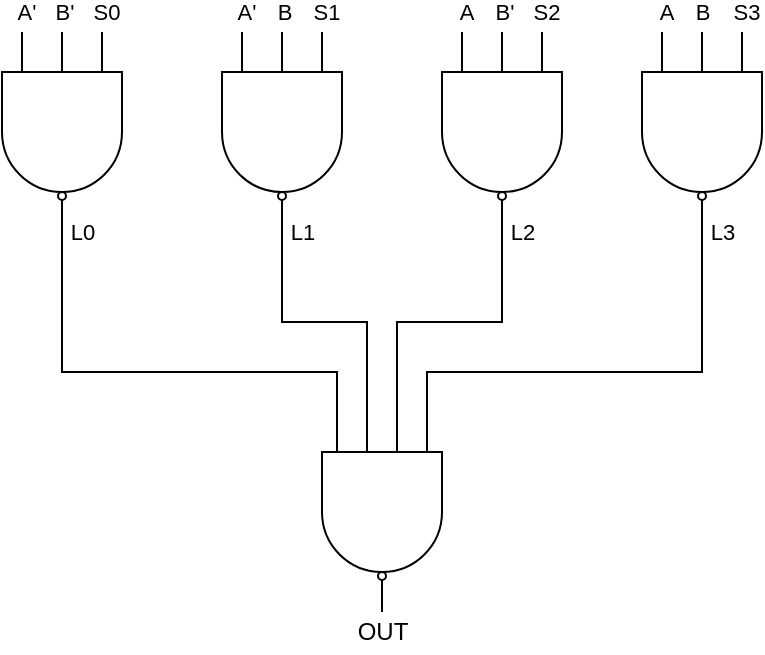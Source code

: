 <mxfile version="13.7.1" type="github">
  <diagram id="v4z71Zi-yq8gm4GYkrE3" name="Page-1">
    <mxGraphModel dx="788" dy="492" grid="1" gridSize="10" guides="1" tooltips="1" connect="1" arrows="1" fold="1" page="1" pageScale="1" pageWidth="850" pageHeight="1100" math="0" shadow="0">
      <root>
        <mxCell id="0" />
        <mxCell id="1" parent="0" />
        <mxCell id="EZ5JNh-nYhdaD2HAmFAv-8" style="edgeStyle=orthogonalEdgeStyle;rounded=0;orthogonalLoop=1;jettySize=auto;html=1;exitX=1;exitY=0.5;exitDx=0;exitDy=0;exitPerimeter=0;entryX=0;entryY=0.875;entryDx=0;entryDy=0;entryPerimeter=0;endArrow=none;endFill=0;" edge="1" parent="1" source="EZ5JNh-nYhdaD2HAmFAv-1" target="EZ5JNh-nYhdaD2HAmFAv-6">
          <mxGeometry relative="1" as="geometry">
            <Array as="points">
              <mxPoint x="310" y="300" />
              <mxPoint x="448" y="300" />
            </Array>
          </mxGeometry>
        </mxCell>
        <mxCell id="EZ5JNh-nYhdaD2HAmFAv-13" value="L0" style="edgeLabel;html=1;align=center;verticalAlign=middle;resizable=0;points=[];" vertex="1" connectable="0" parent="EZ5JNh-nYhdaD2HAmFAv-8">
          <mxGeometry x="-0.807" relative="1" as="geometry">
            <mxPoint x="10" y="-21.94" as="offset" />
          </mxGeometry>
        </mxCell>
        <mxCell id="EZ5JNh-nYhdaD2HAmFAv-1" value="" style="verticalLabelPosition=bottom;shadow=0;dashed=0;align=center;html=1;verticalAlign=top;shape=mxgraph.electrical.logic_gates.logic_gate;operation=and;negating=1;rotation=90;numInputs=3;" vertex="1" parent="1">
          <mxGeometry x="260" y="150" width="100" height="60" as="geometry" />
        </mxCell>
        <mxCell id="EZ5JNh-nYhdaD2HAmFAv-9" style="edgeStyle=orthogonalEdgeStyle;rounded=0;orthogonalLoop=1;jettySize=auto;html=1;exitX=1;exitY=0.5;exitDx=0;exitDy=0;exitPerimeter=0;entryX=0;entryY=0.625;entryDx=0;entryDy=0;entryPerimeter=0;endArrow=none;endFill=0;" edge="1" parent="1" source="EZ5JNh-nYhdaD2HAmFAv-2" target="EZ5JNh-nYhdaD2HAmFAv-6">
          <mxGeometry relative="1" as="geometry" />
        </mxCell>
        <mxCell id="EZ5JNh-nYhdaD2HAmFAv-14" value="L1" style="edgeLabel;html=1;align=center;verticalAlign=middle;resizable=0;points=[];" vertex="1" connectable="0" parent="EZ5JNh-nYhdaD2HAmFAv-9">
          <mxGeometry x="-0.698" y="3" relative="1" as="geometry">
            <mxPoint x="7" y="-20" as="offset" />
          </mxGeometry>
        </mxCell>
        <mxCell id="EZ5JNh-nYhdaD2HAmFAv-2" value="" style="verticalLabelPosition=bottom;shadow=0;dashed=0;align=center;html=1;verticalAlign=top;shape=mxgraph.electrical.logic_gates.logic_gate;operation=and;negating=1;rotation=90;numInputs=3;" vertex="1" parent="1">
          <mxGeometry x="370" y="150" width="100" height="60" as="geometry" />
        </mxCell>
        <mxCell id="EZ5JNh-nYhdaD2HAmFAv-10" style="edgeStyle=orthogonalEdgeStyle;rounded=0;orthogonalLoop=1;jettySize=auto;html=1;exitX=1;exitY=0.5;exitDx=0;exitDy=0;exitPerimeter=0;entryX=0;entryY=0.375;entryDx=0;entryDy=0;entryPerimeter=0;endArrow=none;endFill=0;" edge="1" parent="1" source="EZ5JNh-nYhdaD2HAmFAv-3" target="EZ5JNh-nYhdaD2HAmFAv-6">
          <mxGeometry relative="1" as="geometry" />
        </mxCell>
        <mxCell id="EZ5JNh-nYhdaD2HAmFAv-15" value="L2" style="edgeLabel;html=1;align=center;verticalAlign=middle;resizable=0;points=[];" vertex="1" connectable="0" parent="EZ5JNh-nYhdaD2HAmFAv-10">
          <mxGeometry x="-0.761" relative="1" as="geometry">
            <mxPoint x="10" y="-16.94" as="offset" />
          </mxGeometry>
        </mxCell>
        <mxCell id="EZ5JNh-nYhdaD2HAmFAv-3" value="" style="verticalLabelPosition=bottom;shadow=0;dashed=0;align=center;html=1;verticalAlign=top;shape=mxgraph.electrical.logic_gates.logic_gate;operation=and;negating=1;rotation=90;numInputs=3;" vertex="1" parent="1">
          <mxGeometry x="480" y="150" width="100" height="60" as="geometry" />
        </mxCell>
        <mxCell id="EZ5JNh-nYhdaD2HAmFAv-11" style="edgeStyle=orthogonalEdgeStyle;rounded=0;orthogonalLoop=1;jettySize=auto;html=1;exitX=1;exitY=0.5;exitDx=0;exitDy=0;exitPerimeter=0;entryX=0;entryY=0.125;entryDx=0;entryDy=0;entryPerimeter=0;endArrow=none;endFill=0;" edge="1" parent="1" source="EZ5JNh-nYhdaD2HAmFAv-4" target="EZ5JNh-nYhdaD2HAmFAv-6">
          <mxGeometry relative="1" as="geometry">
            <Array as="points">
              <mxPoint x="630" y="300" />
              <mxPoint x="493" y="300" />
            </Array>
          </mxGeometry>
        </mxCell>
        <mxCell id="EZ5JNh-nYhdaD2HAmFAv-16" value="L3" style="edgeLabel;html=1;align=center;verticalAlign=middle;resizable=0;points=[];" vertex="1" connectable="0" parent="EZ5JNh-nYhdaD2HAmFAv-11">
          <mxGeometry x="-0.763" y="1" relative="1" as="geometry">
            <mxPoint x="9" y="-26.94" as="offset" />
          </mxGeometry>
        </mxCell>
        <mxCell id="EZ5JNh-nYhdaD2HAmFAv-4" value="" style="verticalLabelPosition=bottom;shadow=0;dashed=0;align=center;html=1;verticalAlign=top;shape=mxgraph.electrical.logic_gates.logic_gate;operation=and;negating=1;rotation=90;numInputs=3;" vertex="1" parent="1">
          <mxGeometry x="580" y="150" width="100" height="60" as="geometry" />
        </mxCell>
        <mxCell id="EZ5JNh-nYhdaD2HAmFAv-6" value="" style="verticalLabelPosition=bottom;shadow=0;dashed=0;align=center;html=1;verticalAlign=top;shape=mxgraph.electrical.logic_gates.logic_gate;operation=and;negating=1;rotation=90;numInputs=4;" vertex="1" parent="1">
          <mxGeometry x="420" y="340" width="100" height="60" as="geometry" />
        </mxCell>
        <mxCell id="EZ5JNh-nYhdaD2HAmFAv-12" value="OUT" style="text;html=1;align=center;verticalAlign=middle;resizable=0;points=[];autosize=1;" vertex="1" parent="1">
          <mxGeometry x="450" y="420" width="40" height="20" as="geometry" />
        </mxCell>
        <mxCell id="EZ5JNh-nYhdaD2HAmFAv-17" value="S0" style="edgeLabel;html=1;align=center;verticalAlign=middle;resizable=0;points=[];" vertex="1" connectable="0" parent="1">
          <mxGeometry x="330" y="120.004" as="geometry">
            <mxPoint x="2" as="offset" />
          </mxGeometry>
        </mxCell>
        <mxCell id="EZ5JNh-nYhdaD2HAmFAv-18" value="S1" style="edgeLabel;html=1;align=center;verticalAlign=middle;resizable=0;points=[];" vertex="1" connectable="0" parent="1">
          <mxGeometry x="440" y="120.004" as="geometry">
            <mxPoint x="2" as="offset" />
          </mxGeometry>
        </mxCell>
        <mxCell id="EZ5JNh-nYhdaD2HAmFAv-19" value="S2" style="edgeLabel;html=1;align=center;verticalAlign=middle;resizable=0;points=[];" vertex="1" connectable="0" parent="1">
          <mxGeometry x="550" y="120.004" as="geometry">
            <mxPoint x="2" as="offset" />
          </mxGeometry>
        </mxCell>
        <mxCell id="EZ5JNh-nYhdaD2HAmFAv-20" value="S3" style="edgeLabel;html=1;align=center;verticalAlign=middle;resizable=0;points=[];" vertex="1" connectable="0" parent="1">
          <mxGeometry x="650" y="120.004" as="geometry">
            <mxPoint x="2" as="offset" />
          </mxGeometry>
        </mxCell>
        <mxCell id="EZ5JNh-nYhdaD2HAmFAv-21" value="A&#39;" style="edgeLabel;html=1;align=center;verticalAlign=middle;resizable=0;points=[];" vertex="1" connectable="0" parent="1">
          <mxGeometry x="290" y="120.004" as="geometry">
            <mxPoint x="2" as="offset" />
          </mxGeometry>
        </mxCell>
        <mxCell id="EZ5JNh-nYhdaD2HAmFAv-23" value="A&#39;" style="edgeLabel;html=1;align=center;verticalAlign=middle;resizable=0;points=[];" vertex="1" connectable="0" parent="1">
          <mxGeometry x="400" y="120.004" as="geometry">
            <mxPoint x="2" as="offset" />
          </mxGeometry>
        </mxCell>
        <mxCell id="EZ5JNh-nYhdaD2HAmFAv-24" value="" style="edgeLabel;html=1;align=center;verticalAlign=middle;resizable=0;points=[];" vertex="1" connectable="0" parent="1">
          <mxGeometry x="310" y="140.004" as="geometry">
            <mxPoint x="200" y="-20" as="offset" />
          </mxGeometry>
        </mxCell>
        <mxCell id="EZ5JNh-nYhdaD2HAmFAv-25" value="A" style="edgeLabel;html=1;align=center;verticalAlign=middle;resizable=0;points=[];" vertex="1" connectable="0" parent="1">
          <mxGeometry x="510" y="120.004" as="geometry">
            <mxPoint x="2" as="offset" />
          </mxGeometry>
        </mxCell>
        <mxCell id="EZ5JNh-nYhdaD2HAmFAv-26" value="A" style="edgeLabel;html=1;align=center;verticalAlign=middle;resizable=0;points=[];" vertex="1" connectable="0" parent="1">
          <mxGeometry x="610" y="120.004" as="geometry">
            <mxPoint x="2" as="offset" />
          </mxGeometry>
        </mxCell>
        <mxCell id="EZ5JNh-nYhdaD2HAmFAv-27" value="B&#39;" style="edgeLabel;html=1;align=center;verticalAlign=middle;resizable=0;points=[];" vertex="1" connectable="0" parent="1">
          <mxGeometry x="310" y="121.004" as="geometry">
            <mxPoint x="1" y="-1" as="offset" />
          </mxGeometry>
        </mxCell>
        <mxCell id="EZ5JNh-nYhdaD2HAmFAv-28" value="B&#39;" style="edgeLabel;html=1;align=center;verticalAlign=middle;resizable=0;points=[];" vertex="1" connectable="0" parent="1">
          <mxGeometry x="530" y="121.004" as="geometry">
            <mxPoint x="1" y="-1" as="offset" />
          </mxGeometry>
        </mxCell>
        <mxCell id="EZ5JNh-nYhdaD2HAmFAv-29" value="B" style="edgeLabel;html=1;align=center;verticalAlign=middle;resizable=0;points=[];" vertex="1" connectable="0" parent="1">
          <mxGeometry x="420" y="121.004" as="geometry">
            <mxPoint x="1" y="-1" as="offset" />
          </mxGeometry>
        </mxCell>
        <mxCell id="EZ5JNh-nYhdaD2HAmFAv-30" value="B" style="edgeLabel;html=1;align=center;verticalAlign=middle;resizable=0;points=[];" vertex="1" connectable="0" parent="1">
          <mxGeometry x="630" y="119.004" as="geometry">
            <mxPoint y="1" as="offset" />
          </mxGeometry>
        </mxCell>
      </root>
    </mxGraphModel>
  </diagram>
</mxfile>
